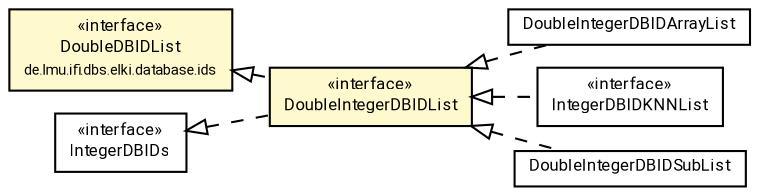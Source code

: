 #!/usr/local/bin/dot
#
# Class diagram 
# Generated by UMLGraph version R5_7_2-60-g0e99a6 (http://www.spinellis.gr/umlgraph/)
#

digraph G {
	graph [fontnames="svg"]
	edge [fontname="Roboto",fontsize=7,labelfontname="Roboto",labelfontsize=7,color="black"];
	node [fontname="Roboto",fontcolor="black",fontsize=8,shape=plaintext,margin=0,width=0,height=0];
	nodesep=0.15;
	ranksep=0.25;
	rankdir=LR;
	// de.lmu.ifi.dbs.elki.database.ids.DoubleDBIDList
	c3517625 [label=<<table title="de.lmu.ifi.dbs.elki.database.ids.DoubleDBIDList" border="0" cellborder="1" cellspacing="0" cellpadding="2" bgcolor="LemonChiffon" href="../DoubleDBIDList.html" target="_parent">
		<tr><td><table border="0" cellspacing="0" cellpadding="1">
		<tr><td align="center" balign="center"> &#171;interface&#187; </td></tr>
		<tr><td align="center" balign="center"> <font face="Roboto">DoubleDBIDList</font> </td></tr>
		<tr><td align="center" balign="center"> <font face="Roboto" point-size="7.0">de.lmu.ifi.dbs.elki.database.ids</font> </td></tr>
		</table></td></tr>
		</table>>, URL="../DoubleDBIDList.html"];
	// de.lmu.ifi.dbs.elki.database.ids.integer.DoubleIntegerDBIDArrayList
	c3517688 [label=<<table title="de.lmu.ifi.dbs.elki.database.ids.integer.DoubleIntegerDBIDArrayList" border="0" cellborder="1" cellspacing="0" cellpadding="2" href="DoubleIntegerDBIDArrayList.html" target="_parent">
		<tr><td><table border="0" cellspacing="0" cellpadding="1">
		<tr><td align="center" balign="center"> <font face="Roboto">DoubleIntegerDBIDArrayList</font> </td></tr>
		</table></td></tr>
		</table>>, URL="DoubleIntegerDBIDArrayList.html"];
	// de.lmu.ifi.dbs.elki.database.ids.integer.IntegerDBIDKNNList
	c3517702 [label=<<table title="de.lmu.ifi.dbs.elki.database.ids.integer.IntegerDBIDKNNList" border="0" cellborder="1" cellspacing="0" cellpadding="2" href="IntegerDBIDKNNList.html" target="_parent">
		<tr><td><table border="0" cellspacing="0" cellpadding="1">
		<tr><td align="center" balign="center"> &#171;interface&#187; </td></tr>
		<tr><td align="center" balign="center"> <font face="Roboto">IntegerDBIDKNNList</font> </td></tr>
		</table></td></tr>
		</table>>, URL="IntegerDBIDKNNList.html"];
	// de.lmu.ifi.dbs.elki.database.ids.integer.DoubleIntegerDBIDSubList
	c3517713 [label=<<table title="de.lmu.ifi.dbs.elki.database.ids.integer.DoubleIntegerDBIDSubList" border="0" cellborder="1" cellspacing="0" cellpadding="2" href="DoubleIntegerDBIDSubList.html" target="_parent">
		<tr><td><table border="0" cellspacing="0" cellpadding="1">
		<tr><td align="center" balign="center"> <font face="Roboto">DoubleIntegerDBIDSubList</font> </td></tr>
		</table></td></tr>
		</table>>, URL="DoubleIntegerDBIDSubList.html"];
	// de.lmu.ifi.dbs.elki.database.ids.integer.DoubleIntegerDBIDList
	c3517716 [label=<<table title="de.lmu.ifi.dbs.elki.database.ids.integer.DoubleIntegerDBIDList" border="0" cellborder="1" cellspacing="0" cellpadding="2" bgcolor="lemonChiffon" href="DoubleIntegerDBIDList.html" target="_parent">
		<tr><td><table border="0" cellspacing="0" cellpadding="1">
		<tr><td align="center" balign="center"> &#171;interface&#187; </td></tr>
		<tr><td align="center" balign="center"> <font face="Roboto">DoubleIntegerDBIDList</font> </td></tr>
		</table></td></tr>
		</table>>, URL="DoubleIntegerDBIDList.html"];
	// de.lmu.ifi.dbs.elki.database.ids.integer.IntegerDBIDs
	c3517718 [label=<<table title="de.lmu.ifi.dbs.elki.database.ids.integer.IntegerDBIDs" border="0" cellborder="1" cellspacing="0" cellpadding="2" href="IntegerDBIDs.html" target="_parent">
		<tr><td><table border="0" cellspacing="0" cellpadding="1">
		<tr><td align="center" balign="center"> &#171;interface&#187; </td></tr>
		<tr><td align="center" balign="center"> <font face="Roboto">IntegerDBIDs</font> </td></tr>
		</table></td></tr>
		</table>>, URL="IntegerDBIDs.html"];
	// de.lmu.ifi.dbs.elki.database.ids.integer.DoubleIntegerDBIDArrayList implements de.lmu.ifi.dbs.elki.database.ids.integer.DoubleIntegerDBIDList
	c3517716 -> c3517688 [arrowtail=empty,style=dashed,dir=back,weight=9];
	// de.lmu.ifi.dbs.elki.database.ids.integer.IntegerDBIDKNNList implements de.lmu.ifi.dbs.elki.database.ids.integer.DoubleIntegerDBIDList
	c3517716 -> c3517702 [arrowtail=empty,style=dashed,dir=back,weight=9];
	// de.lmu.ifi.dbs.elki.database.ids.integer.DoubleIntegerDBIDSubList implements de.lmu.ifi.dbs.elki.database.ids.integer.DoubleIntegerDBIDList
	c3517716 -> c3517713 [arrowtail=empty,style=dashed,dir=back,weight=9];
	// de.lmu.ifi.dbs.elki.database.ids.integer.DoubleIntegerDBIDList implements de.lmu.ifi.dbs.elki.database.ids.DoubleDBIDList
	c3517625 -> c3517716 [arrowtail=empty,style=dashed,dir=back,weight=9];
	// de.lmu.ifi.dbs.elki.database.ids.integer.DoubleIntegerDBIDList implements de.lmu.ifi.dbs.elki.database.ids.integer.IntegerDBIDs
	c3517718 -> c3517716 [arrowtail=empty,style=dashed,dir=back,weight=9];
}

